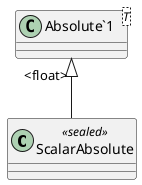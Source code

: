 @startuml
class ScalarAbsolute <<sealed>> {
}
class "Absolute`1"<T> {
}
"Absolute`1" "<float>" <|-- ScalarAbsolute
@enduml
